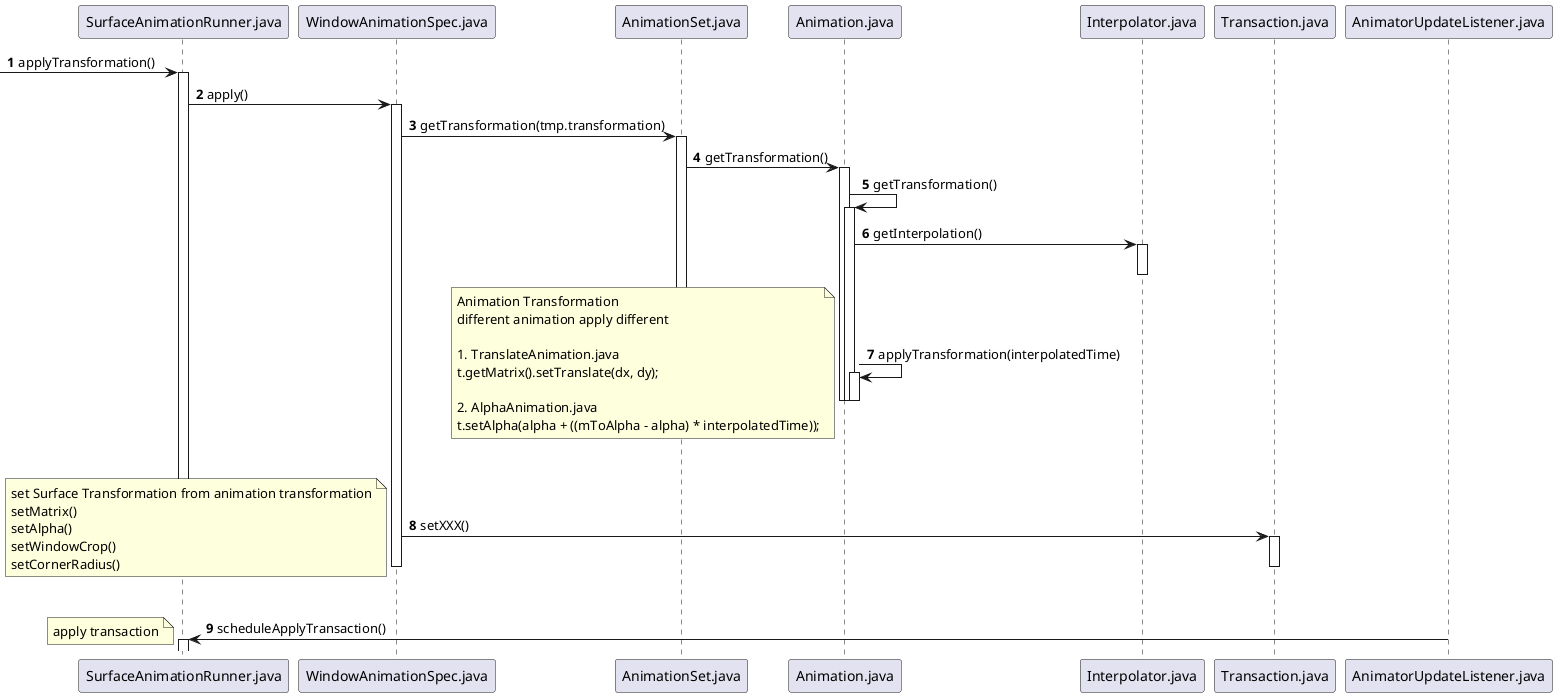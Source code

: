 @startuml
'https://plantuml.com/sequence-diagram

autonumber
 -> SurfaceAnimationRunner.java:applyTransformation()
activate SurfaceAnimationRunner.java
SurfaceAnimationRunner.java -> WindowAnimationSpec.java:apply()
activate WindowAnimationSpec.java

WindowAnimationSpec.java -> AnimationSet.java: getTransformation(tmp.transformation)
activate AnimationSet.java

AnimationSet.java -> Animation.java: getTransformation()
activate Animation.java
Animation.java -> Animation.java: getTransformation()
activate Animation.java
Animation.java -> Interpolator.java: getInterpolation()
activate Interpolator.java
deactivate Interpolator.java
Animation.java -> Animation.java: applyTransformation(interpolatedTime)
activate Animation.java
deactivate Animation.java
deactivate Animation.java
deactivate Animation.java
deactivate AnimationSet.java
note left
Animation Transformation
different animation apply different

# TranslateAnimation.java
t.getMatrix().setTranslate(dx, dy);

# AlphaAnimation.java
t.setAlpha(alpha + ((mToAlpha - alpha) * interpolatedTime));
end note

WindowAnimationSpec.java -> Transaction.java: setXXX()
activate Transaction.java
note left
set Surface Transformation from animation transformation
setMatrix()
setAlpha()
setWindowCrop()
setCornerRadius()
end note
deactivate Transaction.java
deactivate WindowAnimationSpec.java
deactivate SurfaceAnimationRunner.java


AnimatorUpdateListener.java -> SurfaceAnimationRunner.java:scheduleApplyTransaction()
activate SurfaceAnimationRunner.java

note left
apply transaction
end note



@enduml